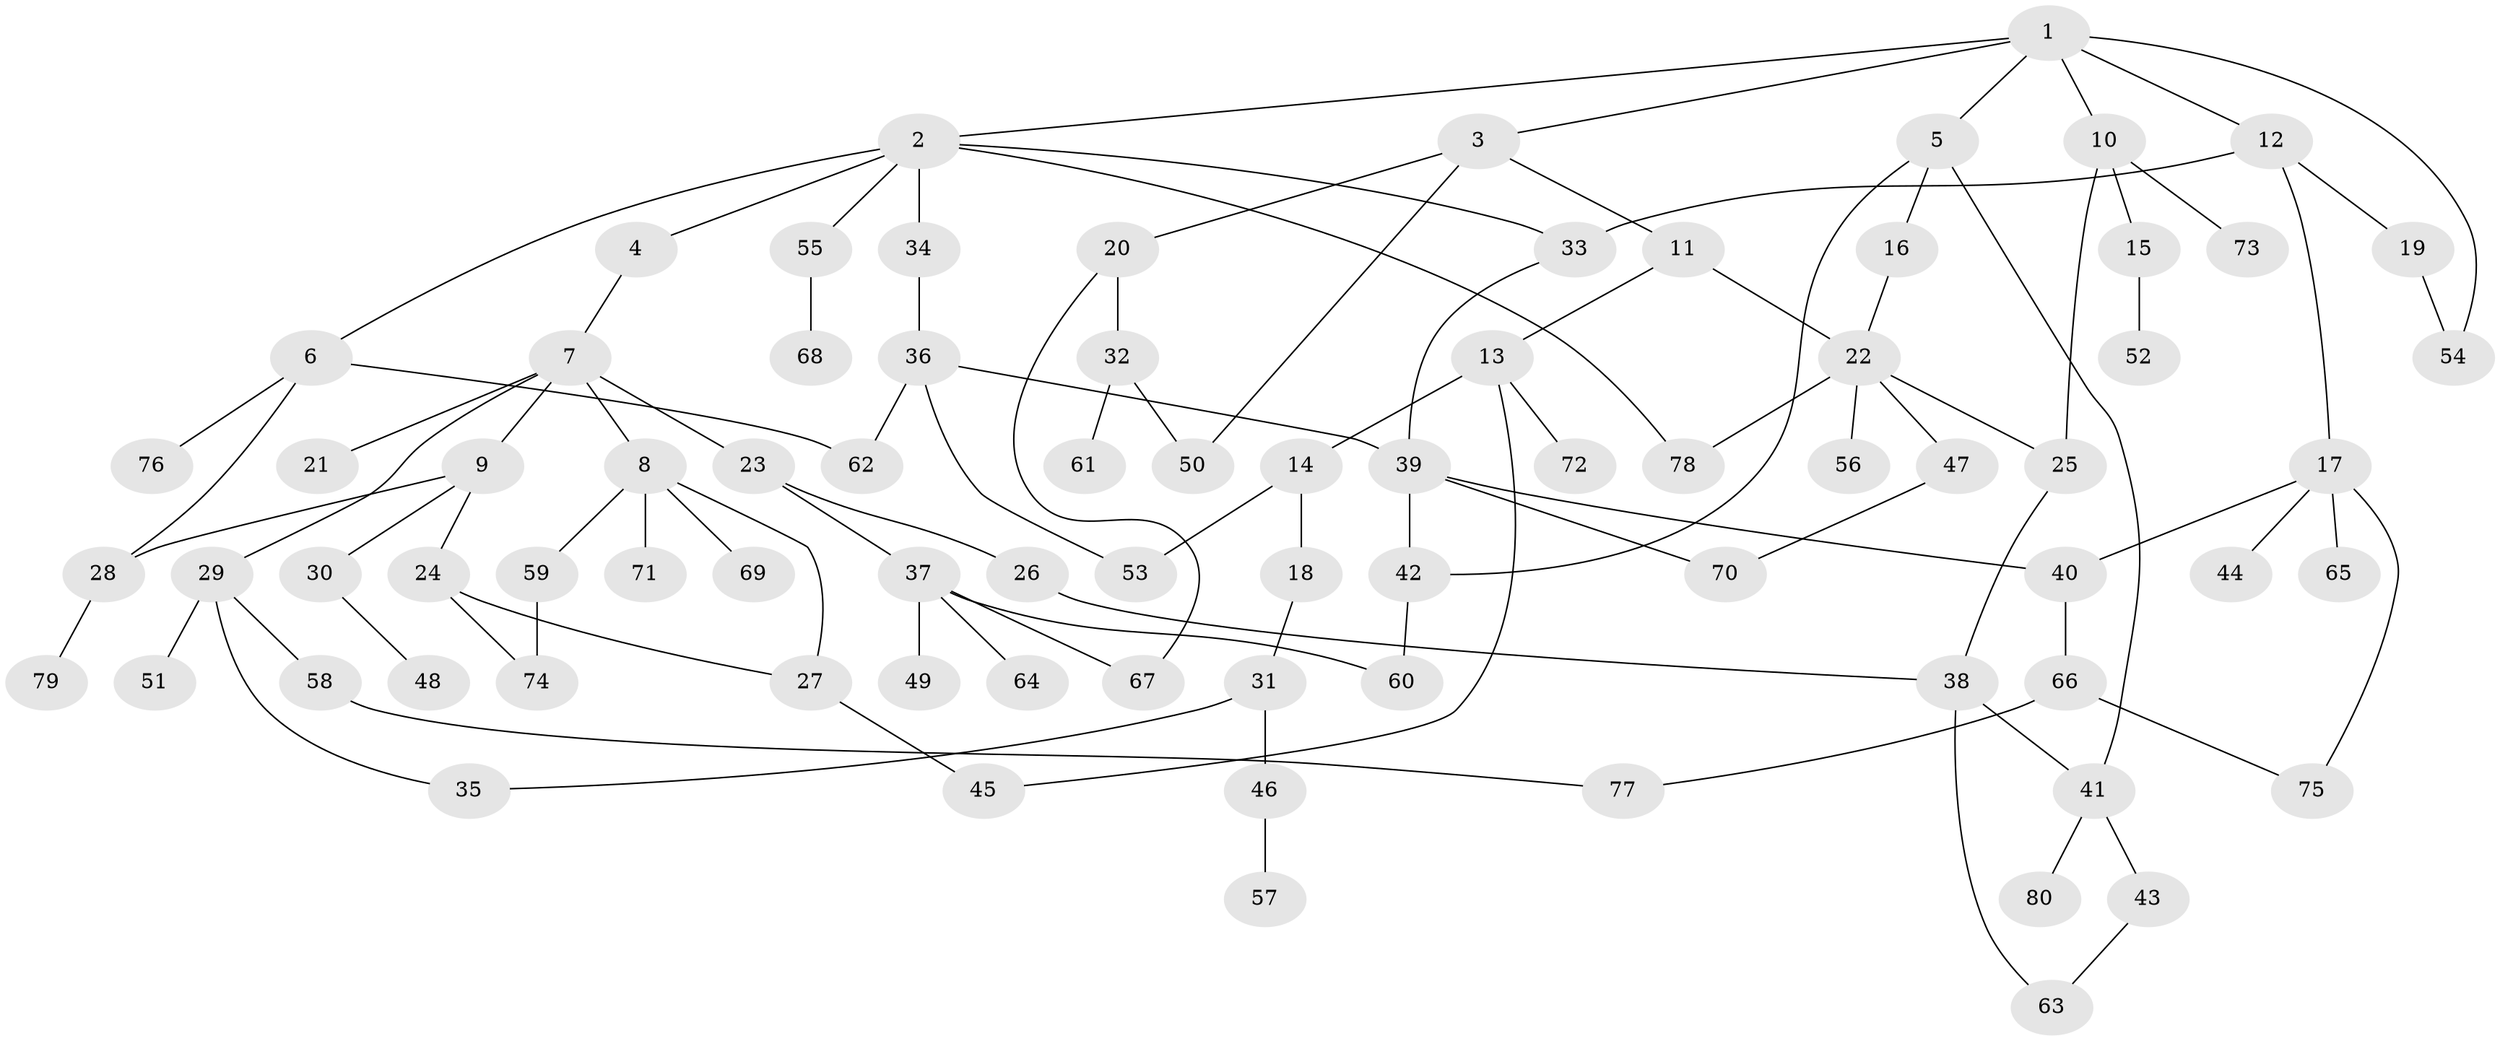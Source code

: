 // Generated by graph-tools (version 1.1) at 2025/13/03/09/25 04:13:24]
// undirected, 80 vertices, 103 edges
graph export_dot {
graph [start="1"]
  node [color=gray90,style=filled];
  1;
  2;
  3;
  4;
  5;
  6;
  7;
  8;
  9;
  10;
  11;
  12;
  13;
  14;
  15;
  16;
  17;
  18;
  19;
  20;
  21;
  22;
  23;
  24;
  25;
  26;
  27;
  28;
  29;
  30;
  31;
  32;
  33;
  34;
  35;
  36;
  37;
  38;
  39;
  40;
  41;
  42;
  43;
  44;
  45;
  46;
  47;
  48;
  49;
  50;
  51;
  52;
  53;
  54;
  55;
  56;
  57;
  58;
  59;
  60;
  61;
  62;
  63;
  64;
  65;
  66;
  67;
  68;
  69;
  70;
  71;
  72;
  73;
  74;
  75;
  76;
  77;
  78;
  79;
  80;
  1 -- 2;
  1 -- 3;
  1 -- 5;
  1 -- 10;
  1 -- 12;
  1 -- 54;
  2 -- 4;
  2 -- 6;
  2 -- 34;
  2 -- 55;
  2 -- 78;
  2 -- 33;
  3 -- 11;
  3 -- 20;
  3 -- 50;
  4 -- 7;
  5 -- 16;
  5 -- 42;
  5 -- 41;
  6 -- 62;
  6 -- 76;
  6 -- 28;
  7 -- 8;
  7 -- 9;
  7 -- 21;
  7 -- 23;
  7 -- 29;
  8 -- 59;
  8 -- 69;
  8 -- 71;
  8 -- 27;
  9 -- 24;
  9 -- 28;
  9 -- 30;
  10 -- 15;
  10 -- 25;
  10 -- 73;
  11 -- 13;
  11 -- 22;
  12 -- 17;
  12 -- 19;
  12 -- 33;
  13 -- 14;
  13 -- 72;
  13 -- 45;
  14 -- 18;
  14 -- 53;
  15 -- 52;
  16 -- 22;
  17 -- 44;
  17 -- 65;
  17 -- 75;
  17 -- 40;
  18 -- 31;
  19 -- 54;
  20 -- 32;
  20 -- 67;
  22 -- 47;
  22 -- 56;
  22 -- 78;
  22 -- 25;
  23 -- 26;
  23 -- 37;
  24 -- 27;
  24 -- 74;
  25 -- 38;
  26 -- 38;
  27 -- 45;
  28 -- 79;
  29 -- 51;
  29 -- 58;
  29 -- 35;
  30 -- 48;
  31 -- 35;
  31 -- 46;
  32 -- 61;
  32 -- 50;
  33 -- 39;
  34 -- 36;
  36 -- 39;
  36 -- 53;
  36 -- 62;
  37 -- 49;
  37 -- 64;
  37 -- 67;
  37 -- 60;
  38 -- 41;
  38 -- 63;
  39 -- 40;
  39 -- 70;
  39 -- 42;
  40 -- 66;
  41 -- 43;
  41 -- 80;
  42 -- 60;
  43 -- 63;
  46 -- 57;
  47 -- 70;
  55 -- 68;
  58 -- 77;
  59 -- 74;
  66 -- 77;
  66 -- 75;
}
